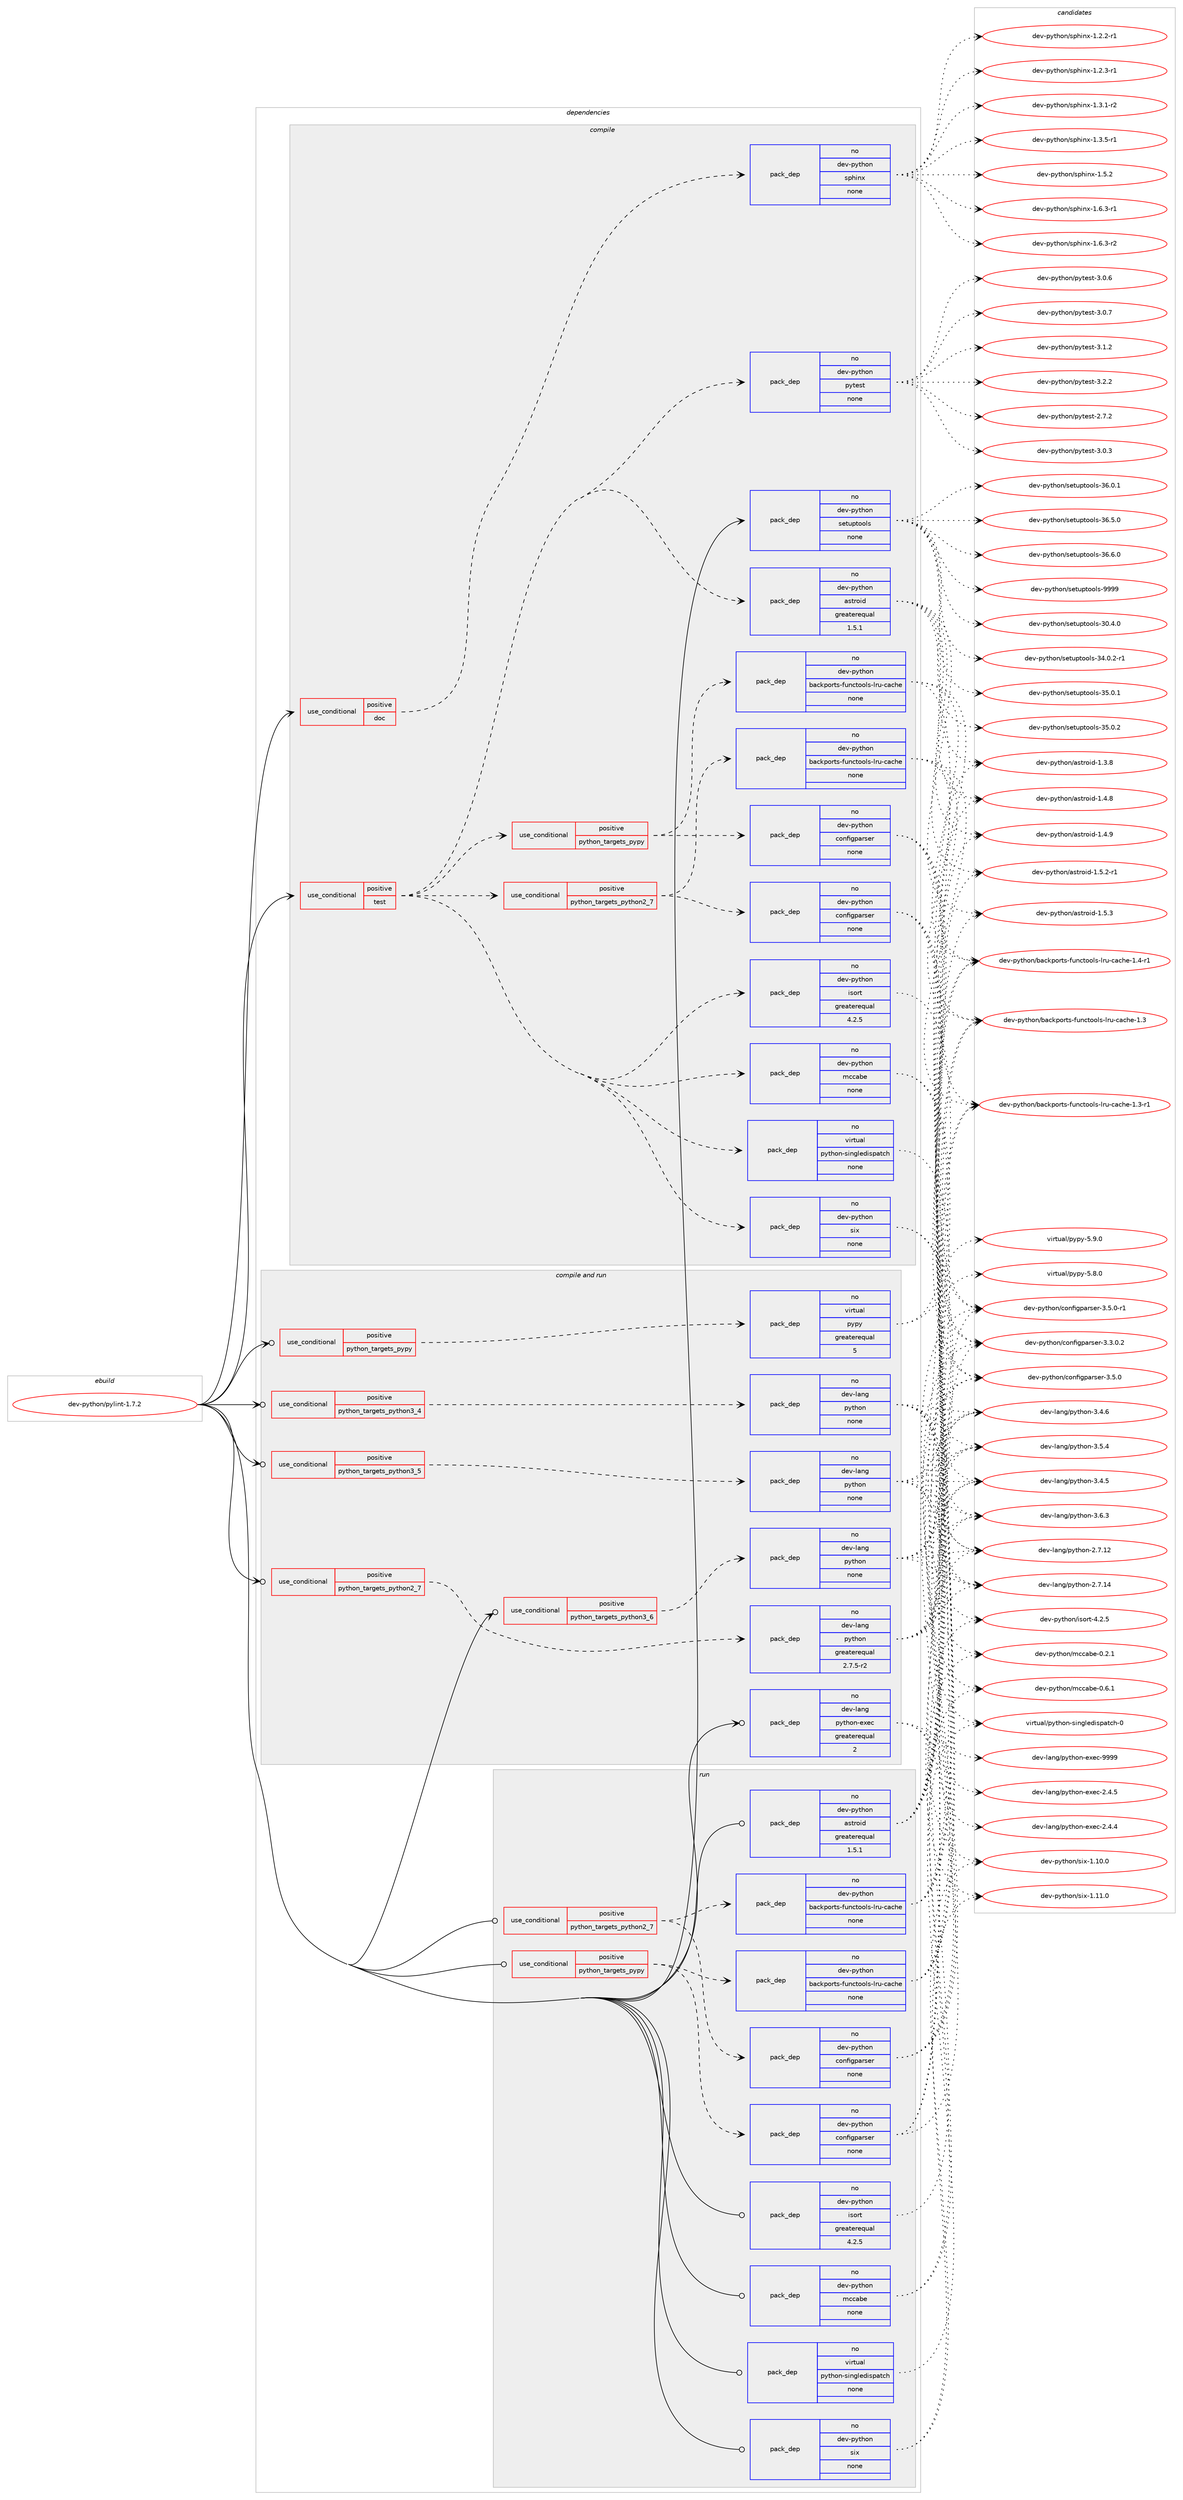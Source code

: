 digraph prolog {

# *************
# Graph options
# *************

newrank=true;
concentrate=true;
compound=true;
graph [rankdir=LR,fontname=Helvetica,fontsize=10,ranksep=1.5];#, ranksep=2.5, nodesep=0.2];
edge  [arrowhead=vee];
node  [fontname=Helvetica,fontsize=10];

# **********
# The ebuild
# **********

subgraph cluster_leftcol {
color=gray;
rank=same;
label=<<i>ebuild</i>>;
id [label="dev-python/pylint-1.7.2", color=red, width=4, href="../dev-python/pylint-1.7.2.svg"];
}

# ****************
# The dependencies
# ****************

subgraph cluster_midcol {
color=gray;
label=<<i>dependencies</i>>;
subgraph cluster_compile {
fillcolor="#eeeeee";
style=filled;
label=<<i>compile</i>>;
subgraph cond38746 {
dependency177378 [label=<<TABLE BORDER="0" CELLBORDER="1" CELLSPACING="0" CELLPADDING="4"><TR><TD ROWSPAN="3" CELLPADDING="10">use_conditional</TD></TR><TR><TD>positive</TD></TR><TR><TD>doc</TD></TR></TABLE>>, shape=none, color=red];
subgraph pack134714 {
dependency177379 [label=<<TABLE BORDER="0" CELLBORDER="1" CELLSPACING="0" CELLPADDING="4" WIDTH="220"><TR><TD ROWSPAN="6" CELLPADDING="30">pack_dep</TD></TR><TR><TD WIDTH="110">no</TD></TR><TR><TD>dev-python</TD></TR><TR><TD>sphinx</TD></TR><TR><TD>none</TD></TR><TR><TD></TD></TR></TABLE>>, shape=none, color=blue];
}
dependency177378:e -> dependency177379:w [weight=20,style="dashed",arrowhead="vee"];
}
id:e -> dependency177378:w [weight=20,style="solid",arrowhead="vee"];
subgraph cond38747 {
dependency177380 [label=<<TABLE BORDER="0" CELLBORDER="1" CELLSPACING="0" CELLPADDING="4"><TR><TD ROWSPAN="3" CELLPADDING="10">use_conditional</TD></TR><TR><TD>positive</TD></TR><TR><TD>test</TD></TR></TABLE>>, shape=none, color=red];
subgraph pack134715 {
dependency177381 [label=<<TABLE BORDER="0" CELLBORDER="1" CELLSPACING="0" CELLPADDING="4" WIDTH="220"><TR><TD ROWSPAN="6" CELLPADDING="30">pack_dep</TD></TR><TR><TD WIDTH="110">no</TD></TR><TR><TD>dev-python</TD></TR><TR><TD>astroid</TD></TR><TR><TD>greaterequal</TD></TR><TR><TD>1.5.1</TD></TR></TABLE>>, shape=none, color=blue];
}
dependency177380:e -> dependency177381:w [weight=20,style="dashed",arrowhead="vee"];
subgraph pack134716 {
dependency177382 [label=<<TABLE BORDER="0" CELLBORDER="1" CELLSPACING="0" CELLPADDING="4" WIDTH="220"><TR><TD ROWSPAN="6" CELLPADDING="30">pack_dep</TD></TR><TR><TD WIDTH="110">no</TD></TR><TR><TD>dev-python</TD></TR><TR><TD>six</TD></TR><TR><TD>none</TD></TR><TR><TD></TD></TR></TABLE>>, shape=none, color=blue];
}
dependency177380:e -> dependency177382:w [weight=20,style="dashed",arrowhead="vee"];
subgraph pack134717 {
dependency177383 [label=<<TABLE BORDER="0" CELLBORDER="1" CELLSPACING="0" CELLPADDING="4" WIDTH="220"><TR><TD ROWSPAN="6" CELLPADDING="30">pack_dep</TD></TR><TR><TD WIDTH="110">no</TD></TR><TR><TD>dev-python</TD></TR><TR><TD>isort</TD></TR><TR><TD>greaterequal</TD></TR><TR><TD>4.2.5</TD></TR></TABLE>>, shape=none, color=blue];
}
dependency177380:e -> dependency177383:w [weight=20,style="dashed",arrowhead="vee"];
subgraph pack134718 {
dependency177384 [label=<<TABLE BORDER="0" CELLBORDER="1" CELLSPACING="0" CELLPADDING="4" WIDTH="220"><TR><TD ROWSPAN="6" CELLPADDING="30">pack_dep</TD></TR><TR><TD WIDTH="110">no</TD></TR><TR><TD>dev-python</TD></TR><TR><TD>mccabe</TD></TR><TR><TD>none</TD></TR><TR><TD></TD></TR></TABLE>>, shape=none, color=blue];
}
dependency177380:e -> dependency177384:w [weight=20,style="dashed",arrowhead="vee"];
subgraph pack134719 {
dependency177385 [label=<<TABLE BORDER="0" CELLBORDER="1" CELLSPACING="0" CELLPADDING="4" WIDTH="220"><TR><TD ROWSPAN="6" CELLPADDING="30">pack_dep</TD></TR><TR><TD WIDTH="110">no</TD></TR><TR><TD>virtual</TD></TR><TR><TD>python-singledispatch</TD></TR><TR><TD>none</TD></TR><TR><TD></TD></TR></TABLE>>, shape=none, color=blue];
}
dependency177380:e -> dependency177385:w [weight=20,style="dashed",arrowhead="vee"];
subgraph cond38748 {
dependency177386 [label=<<TABLE BORDER="0" CELLBORDER="1" CELLSPACING="0" CELLPADDING="4"><TR><TD ROWSPAN="3" CELLPADDING="10">use_conditional</TD></TR><TR><TD>positive</TD></TR><TR><TD>python_targets_pypy</TD></TR></TABLE>>, shape=none, color=red];
subgraph pack134720 {
dependency177387 [label=<<TABLE BORDER="0" CELLBORDER="1" CELLSPACING="0" CELLPADDING="4" WIDTH="220"><TR><TD ROWSPAN="6" CELLPADDING="30">pack_dep</TD></TR><TR><TD WIDTH="110">no</TD></TR><TR><TD>dev-python</TD></TR><TR><TD>backports-functools-lru-cache</TD></TR><TR><TD>none</TD></TR><TR><TD></TD></TR></TABLE>>, shape=none, color=blue];
}
dependency177386:e -> dependency177387:w [weight=20,style="dashed",arrowhead="vee"];
subgraph pack134721 {
dependency177388 [label=<<TABLE BORDER="0" CELLBORDER="1" CELLSPACING="0" CELLPADDING="4" WIDTH="220"><TR><TD ROWSPAN="6" CELLPADDING="30">pack_dep</TD></TR><TR><TD WIDTH="110">no</TD></TR><TR><TD>dev-python</TD></TR><TR><TD>configparser</TD></TR><TR><TD>none</TD></TR><TR><TD></TD></TR></TABLE>>, shape=none, color=blue];
}
dependency177386:e -> dependency177388:w [weight=20,style="dashed",arrowhead="vee"];
}
dependency177380:e -> dependency177386:w [weight=20,style="dashed",arrowhead="vee"];
subgraph cond38749 {
dependency177389 [label=<<TABLE BORDER="0" CELLBORDER="1" CELLSPACING="0" CELLPADDING="4"><TR><TD ROWSPAN="3" CELLPADDING="10">use_conditional</TD></TR><TR><TD>positive</TD></TR><TR><TD>python_targets_python2_7</TD></TR></TABLE>>, shape=none, color=red];
subgraph pack134722 {
dependency177390 [label=<<TABLE BORDER="0" CELLBORDER="1" CELLSPACING="0" CELLPADDING="4" WIDTH="220"><TR><TD ROWSPAN="6" CELLPADDING="30">pack_dep</TD></TR><TR><TD WIDTH="110">no</TD></TR><TR><TD>dev-python</TD></TR><TR><TD>backports-functools-lru-cache</TD></TR><TR><TD>none</TD></TR><TR><TD></TD></TR></TABLE>>, shape=none, color=blue];
}
dependency177389:e -> dependency177390:w [weight=20,style="dashed",arrowhead="vee"];
subgraph pack134723 {
dependency177391 [label=<<TABLE BORDER="0" CELLBORDER="1" CELLSPACING="0" CELLPADDING="4" WIDTH="220"><TR><TD ROWSPAN="6" CELLPADDING="30">pack_dep</TD></TR><TR><TD WIDTH="110">no</TD></TR><TR><TD>dev-python</TD></TR><TR><TD>configparser</TD></TR><TR><TD>none</TD></TR><TR><TD></TD></TR></TABLE>>, shape=none, color=blue];
}
dependency177389:e -> dependency177391:w [weight=20,style="dashed",arrowhead="vee"];
}
dependency177380:e -> dependency177389:w [weight=20,style="dashed",arrowhead="vee"];
subgraph pack134724 {
dependency177392 [label=<<TABLE BORDER="0" CELLBORDER="1" CELLSPACING="0" CELLPADDING="4" WIDTH="220"><TR><TD ROWSPAN="6" CELLPADDING="30">pack_dep</TD></TR><TR><TD WIDTH="110">no</TD></TR><TR><TD>dev-python</TD></TR><TR><TD>pytest</TD></TR><TR><TD>none</TD></TR><TR><TD></TD></TR></TABLE>>, shape=none, color=blue];
}
dependency177380:e -> dependency177392:w [weight=20,style="dashed",arrowhead="vee"];
}
id:e -> dependency177380:w [weight=20,style="solid",arrowhead="vee"];
subgraph pack134725 {
dependency177393 [label=<<TABLE BORDER="0" CELLBORDER="1" CELLSPACING="0" CELLPADDING="4" WIDTH="220"><TR><TD ROWSPAN="6" CELLPADDING="30">pack_dep</TD></TR><TR><TD WIDTH="110">no</TD></TR><TR><TD>dev-python</TD></TR><TR><TD>setuptools</TD></TR><TR><TD>none</TD></TR><TR><TD></TD></TR></TABLE>>, shape=none, color=blue];
}
id:e -> dependency177393:w [weight=20,style="solid",arrowhead="vee"];
}
subgraph cluster_compileandrun {
fillcolor="#eeeeee";
style=filled;
label=<<i>compile and run</i>>;
subgraph cond38750 {
dependency177394 [label=<<TABLE BORDER="0" CELLBORDER="1" CELLSPACING="0" CELLPADDING="4"><TR><TD ROWSPAN="3" CELLPADDING="10">use_conditional</TD></TR><TR><TD>positive</TD></TR><TR><TD>python_targets_pypy</TD></TR></TABLE>>, shape=none, color=red];
subgraph pack134726 {
dependency177395 [label=<<TABLE BORDER="0" CELLBORDER="1" CELLSPACING="0" CELLPADDING="4" WIDTH="220"><TR><TD ROWSPAN="6" CELLPADDING="30">pack_dep</TD></TR><TR><TD WIDTH="110">no</TD></TR><TR><TD>virtual</TD></TR><TR><TD>pypy</TD></TR><TR><TD>greaterequal</TD></TR><TR><TD>5</TD></TR></TABLE>>, shape=none, color=blue];
}
dependency177394:e -> dependency177395:w [weight=20,style="dashed",arrowhead="vee"];
}
id:e -> dependency177394:w [weight=20,style="solid",arrowhead="odotvee"];
subgraph cond38751 {
dependency177396 [label=<<TABLE BORDER="0" CELLBORDER="1" CELLSPACING="0" CELLPADDING="4"><TR><TD ROWSPAN="3" CELLPADDING="10">use_conditional</TD></TR><TR><TD>positive</TD></TR><TR><TD>python_targets_python2_7</TD></TR></TABLE>>, shape=none, color=red];
subgraph pack134727 {
dependency177397 [label=<<TABLE BORDER="0" CELLBORDER="1" CELLSPACING="0" CELLPADDING="4" WIDTH="220"><TR><TD ROWSPAN="6" CELLPADDING="30">pack_dep</TD></TR><TR><TD WIDTH="110">no</TD></TR><TR><TD>dev-lang</TD></TR><TR><TD>python</TD></TR><TR><TD>greaterequal</TD></TR><TR><TD>2.7.5-r2</TD></TR></TABLE>>, shape=none, color=blue];
}
dependency177396:e -> dependency177397:w [weight=20,style="dashed",arrowhead="vee"];
}
id:e -> dependency177396:w [weight=20,style="solid",arrowhead="odotvee"];
subgraph cond38752 {
dependency177398 [label=<<TABLE BORDER="0" CELLBORDER="1" CELLSPACING="0" CELLPADDING="4"><TR><TD ROWSPAN="3" CELLPADDING="10">use_conditional</TD></TR><TR><TD>positive</TD></TR><TR><TD>python_targets_python3_4</TD></TR></TABLE>>, shape=none, color=red];
subgraph pack134728 {
dependency177399 [label=<<TABLE BORDER="0" CELLBORDER="1" CELLSPACING="0" CELLPADDING="4" WIDTH="220"><TR><TD ROWSPAN="6" CELLPADDING="30">pack_dep</TD></TR><TR><TD WIDTH="110">no</TD></TR><TR><TD>dev-lang</TD></TR><TR><TD>python</TD></TR><TR><TD>none</TD></TR><TR><TD></TD></TR></TABLE>>, shape=none, color=blue];
}
dependency177398:e -> dependency177399:w [weight=20,style="dashed",arrowhead="vee"];
}
id:e -> dependency177398:w [weight=20,style="solid",arrowhead="odotvee"];
subgraph cond38753 {
dependency177400 [label=<<TABLE BORDER="0" CELLBORDER="1" CELLSPACING="0" CELLPADDING="4"><TR><TD ROWSPAN="3" CELLPADDING="10">use_conditional</TD></TR><TR><TD>positive</TD></TR><TR><TD>python_targets_python3_5</TD></TR></TABLE>>, shape=none, color=red];
subgraph pack134729 {
dependency177401 [label=<<TABLE BORDER="0" CELLBORDER="1" CELLSPACING="0" CELLPADDING="4" WIDTH="220"><TR><TD ROWSPAN="6" CELLPADDING="30">pack_dep</TD></TR><TR><TD WIDTH="110">no</TD></TR><TR><TD>dev-lang</TD></TR><TR><TD>python</TD></TR><TR><TD>none</TD></TR><TR><TD></TD></TR></TABLE>>, shape=none, color=blue];
}
dependency177400:e -> dependency177401:w [weight=20,style="dashed",arrowhead="vee"];
}
id:e -> dependency177400:w [weight=20,style="solid",arrowhead="odotvee"];
subgraph cond38754 {
dependency177402 [label=<<TABLE BORDER="0" CELLBORDER="1" CELLSPACING="0" CELLPADDING="4"><TR><TD ROWSPAN="3" CELLPADDING="10">use_conditional</TD></TR><TR><TD>positive</TD></TR><TR><TD>python_targets_python3_6</TD></TR></TABLE>>, shape=none, color=red];
subgraph pack134730 {
dependency177403 [label=<<TABLE BORDER="0" CELLBORDER="1" CELLSPACING="0" CELLPADDING="4" WIDTH="220"><TR><TD ROWSPAN="6" CELLPADDING="30">pack_dep</TD></TR><TR><TD WIDTH="110">no</TD></TR><TR><TD>dev-lang</TD></TR><TR><TD>python</TD></TR><TR><TD>none</TD></TR><TR><TD></TD></TR></TABLE>>, shape=none, color=blue];
}
dependency177402:e -> dependency177403:w [weight=20,style="dashed",arrowhead="vee"];
}
id:e -> dependency177402:w [weight=20,style="solid",arrowhead="odotvee"];
subgraph pack134731 {
dependency177404 [label=<<TABLE BORDER="0" CELLBORDER="1" CELLSPACING="0" CELLPADDING="4" WIDTH="220"><TR><TD ROWSPAN="6" CELLPADDING="30">pack_dep</TD></TR><TR><TD WIDTH="110">no</TD></TR><TR><TD>dev-lang</TD></TR><TR><TD>python-exec</TD></TR><TR><TD>greaterequal</TD></TR><TR><TD>2</TD></TR></TABLE>>, shape=none, color=blue];
}
id:e -> dependency177404:w [weight=20,style="solid",arrowhead="odotvee"];
}
subgraph cluster_run {
fillcolor="#eeeeee";
style=filled;
label=<<i>run</i>>;
subgraph cond38755 {
dependency177405 [label=<<TABLE BORDER="0" CELLBORDER="1" CELLSPACING="0" CELLPADDING="4"><TR><TD ROWSPAN="3" CELLPADDING="10">use_conditional</TD></TR><TR><TD>positive</TD></TR><TR><TD>python_targets_pypy</TD></TR></TABLE>>, shape=none, color=red];
subgraph pack134732 {
dependency177406 [label=<<TABLE BORDER="0" CELLBORDER="1" CELLSPACING="0" CELLPADDING="4" WIDTH="220"><TR><TD ROWSPAN="6" CELLPADDING="30">pack_dep</TD></TR><TR><TD WIDTH="110">no</TD></TR><TR><TD>dev-python</TD></TR><TR><TD>backports-functools-lru-cache</TD></TR><TR><TD>none</TD></TR><TR><TD></TD></TR></TABLE>>, shape=none, color=blue];
}
dependency177405:e -> dependency177406:w [weight=20,style="dashed",arrowhead="vee"];
subgraph pack134733 {
dependency177407 [label=<<TABLE BORDER="0" CELLBORDER="1" CELLSPACING="0" CELLPADDING="4" WIDTH="220"><TR><TD ROWSPAN="6" CELLPADDING="30">pack_dep</TD></TR><TR><TD WIDTH="110">no</TD></TR><TR><TD>dev-python</TD></TR><TR><TD>configparser</TD></TR><TR><TD>none</TD></TR><TR><TD></TD></TR></TABLE>>, shape=none, color=blue];
}
dependency177405:e -> dependency177407:w [weight=20,style="dashed",arrowhead="vee"];
}
id:e -> dependency177405:w [weight=20,style="solid",arrowhead="odot"];
subgraph cond38756 {
dependency177408 [label=<<TABLE BORDER="0" CELLBORDER="1" CELLSPACING="0" CELLPADDING="4"><TR><TD ROWSPAN="3" CELLPADDING="10">use_conditional</TD></TR><TR><TD>positive</TD></TR><TR><TD>python_targets_python2_7</TD></TR></TABLE>>, shape=none, color=red];
subgraph pack134734 {
dependency177409 [label=<<TABLE BORDER="0" CELLBORDER="1" CELLSPACING="0" CELLPADDING="4" WIDTH="220"><TR><TD ROWSPAN="6" CELLPADDING="30">pack_dep</TD></TR><TR><TD WIDTH="110">no</TD></TR><TR><TD>dev-python</TD></TR><TR><TD>backports-functools-lru-cache</TD></TR><TR><TD>none</TD></TR><TR><TD></TD></TR></TABLE>>, shape=none, color=blue];
}
dependency177408:e -> dependency177409:w [weight=20,style="dashed",arrowhead="vee"];
subgraph pack134735 {
dependency177410 [label=<<TABLE BORDER="0" CELLBORDER="1" CELLSPACING="0" CELLPADDING="4" WIDTH="220"><TR><TD ROWSPAN="6" CELLPADDING="30">pack_dep</TD></TR><TR><TD WIDTH="110">no</TD></TR><TR><TD>dev-python</TD></TR><TR><TD>configparser</TD></TR><TR><TD>none</TD></TR><TR><TD></TD></TR></TABLE>>, shape=none, color=blue];
}
dependency177408:e -> dependency177410:w [weight=20,style="dashed",arrowhead="vee"];
}
id:e -> dependency177408:w [weight=20,style="solid",arrowhead="odot"];
subgraph pack134736 {
dependency177411 [label=<<TABLE BORDER="0" CELLBORDER="1" CELLSPACING="0" CELLPADDING="4" WIDTH="220"><TR><TD ROWSPAN="6" CELLPADDING="30">pack_dep</TD></TR><TR><TD WIDTH="110">no</TD></TR><TR><TD>dev-python</TD></TR><TR><TD>astroid</TD></TR><TR><TD>greaterequal</TD></TR><TR><TD>1.5.1</TD></TR></TABLE>>, shape=none, color=blue];
}
id:e -> dependency177411:w [weight=20,style="solid",arrowhead="odot"];
subgraph pack134737 {
dependency177412 [label=<<TABLE BORDER="0" CELLBORDER="1" CELLSPACING="0" CELLPADDING="4" WIDTH="220"><TR><TD ROWSPAN="6" CELLPADDING="30">pack_dep</TD></TR><TR><TD WIDTH="110">no</TD></TR><TR><TD>dev-python</TD></TR><TR><TD>isort</TD></TR><TR><TD>greaterequal</TD></TR><TR><TD>4.2.5</TD></TR></TABLE>>, shape=none, color=blue];
}
id:e -> dependency177412:w [weight=20,style="solid",arrowhead="odot"];
subgraph pack134738 {
dependency177413 [label=<<TABLE BORDER="0" CELLBORDER="1" CELLSPACING="0" CELLPADDING="4" WIDTH="220"><TR><TD ROWSPAN="6" CELLPADDING="30">pack_dep</TD></TR><TR><TD WIDTH="110">no</TD></TR><TR><TD>dev-python</TD></TR><TR><TD>mccabe</TD></TR><TR><TD>none</TD></TR><TR><TD></TD></TR></TABLE>>, shape=none, color=blue];
}
id:e -> dependency177413:w [weight=20,style="solid",arrowhead="odot"];
subgraph pack134739 {
dependency177414 [label=<<TABLE BORDER="0" CELLBORDER="1" CELLSPACING="0" CELLPADDING="4" WIDTH="220"><TR><TD ROWSPAN="6" CELLPADDING="30">pack_dep</TD></TR><TR><TD WIDTH="110">no</TD></TR><TR><TD>dev-python</TD></TR><TR><TD>six</TD></TR><TR><TD>none</TD></TR><TR><TD></TD></TR></TABLE>>, shape=none, color=blue];
}
id:e -> dependency177414:w [weight=20,style="solid",arrowhead="odot"];
subgraph pack134740 {
dependency177415 [label=<<TABLE BORDER="0" CELLBORDER="1" CELLSPACING="0" CELLPADDING="4" WIDTH="220"><TR><TD ROWSPAN="6" CELLPADDING="30">pack_dep</TD></TR><TR><TD WIDTH="110">no</TD></TR><TR><TD>virtual</TD></TR><TR><TD>python-singledispatch</TD></TR><TR><TD>none</TD></TR><TR><TD></TD></TR></TABLE>>, shape=none, color=blue];
}
id:e -> dependency177415:w [weight=20,style="solid",arrowhead="odot"];
}
}

# **************
# The candidates
# **************

subgraph cluster_choices {
rank=same;
color=gray;
label=<<i>candidates</i>>;

subgraph choice134714 {
color=black;
nodesep=1;
choice10010111845112121116104111110471151121041051101204549465046504511449 [label="dev-python/sphinx-1.2.2-r1", color=red, width=4,href="../dev-python/sphinx-1.2.2-r1.svg"];
choice10010111845112121116104111110471151121041051101204549465046514511449 [label="dev-python/sphinx-1.2.3-r1", color=red, width=4,href="../dev-python/sphinx-1.2.3-r1.svg"];
choice10010111845112121116104111110471151121041051101204549465146494511450 [label="dev-python/sphinx-1.3.1-r2", color=red, width=4,href="../dev-python/sphinx-1.3.1-r2.svg"];
choice10010111845112121116104111110471151121041051101204549465146534511449 [label="dev-python/sphinx-1.3.5-r1", color=red, width=4,href="../dev-python/sphinx-1.3.5-r1.svg"];
choice1001011184511212111610411111047115112104105110120454946534650 [label="dev-python/sphinx-1.5.2", color=red, width=4,href="../dev-python/sphinx-1.5.2.svg"];
choice10010111845112121116104111110471151121041051101204549465446514511449 [label="dev-python/sphinx-1.6.3-r1", color=red, width=4,href="../dev-python/sphinx-1.6.3-r1.svg"];
choice10010111845112121116104111110471151121041051101204549465446514511450 [label="dev-python/sphinx-1.6.3-r2", color=red, width=4,href="../dev-python/sphinx-1.6.3-r2.svg"];
dependency177379:e -> choice10010111845112121116104111110471151121041051101204549465046504511449:w [style=dotted,weight="100"];
dependency177379:e -> choice10010111845112121116104111110471151121041051101204549465046514511449:w [style=dotted,weight="100"];
dependency177379:e -> choice10010111845112121116104111110471151121041051101204549465146494511450:w [style=dotted,weight="100"];
dependency177379:e -> choice10010111845112121116104111110471151121041051101204549465146534511449:w [style=dotted,weight="100"];
dependency177379:e -> choice1001011184511212111610411111047115112104105110120454946534650:w [style=dotted,weight="100"];
dependency177379:e -> choice10010111845112121116104111110471151121041051101204549465446514511449:w [style=dotted,weight="100"];
dependency177379:e -> choice10010111845112121116104111110471151121041051101204549465446514511450:w [style=dotted,weight="100"];
}
subgraph choice134715 {
color=black;
nodesep=1;
choice100101118451121211161041111104797115116114111105100454946514656 [label="dev-python/astroid-1.3.8", color=red, width=4,href="../dev-python/astroid-1.3.8.svg"];
choice100101118451121211161041111104797115116114111105100454946524656 [label="dev-python/astroid-1.4.8", color=red, width=4,href="../dev-python/astroid-1.4.8.svg"];
choice100101118451121211161041111104797115116114111105100454946524657 [label="dev-python/astroid-1.4.9", color=red, width=4,href="../dev-python/astroid-1.4.9.svg"];
choice1001011184511212111610411111047971151161141111051004549465346504511449 [label="dev-python/astroid-1.5.2-r1", color=red, width=4,href="../dev-python/astroid-1.5.2-r1.svg"];
choice100101118451121211161041111104797115116114111105100454946534651 [label="dev-python/astroid-1.5.3", color=red, width=4,href="../dev-python/astroid-1.5.3.svg"];
dependency177381:e -> choice100101118451121211161041111104797115116114111105100454946514656:w [style=dotted,weight="100"];
dependency177381:e -> choice100101118451121211161041111104797115116114111105100454946524656:w [style=dotted,weight="100"];
dependency177381:e -> choice100101118451121211161041111104797115116114111105100454946524657:w [style=dotted,weight="100"];
dependency177381:e -> choice1001011184511212111610411111047971151161141111051004549465346504511449:w [style=dotted,weight="100"];
dependency177381:e -> choice100101118451121211161041111104797115116114111105100454946534651:w [style=dotted,weight="100"];
}
subgraph choice134716 {
color=black;
nodesep=1;
choice100101118451121211161041111104711510512045494649484648 [label="dev-python/six-1.10.0", color=red, width=4,href="../dev-python/six-1.10.0.svg"];
choice100101118451121211161041111104711510512045494649494648 [label="dev-python/six-1.11.0", color=red, width=4,href="../dev-python/six-1.11.0.svg"];
dependency177382:e -> choice100101118451121211161041111104711510512045494649484648:w [style=dotted,weight="100"];
dependency177382:e -> choice100101118451121211161041111104711510512045494649494648:w [style=dotted,weight="100"];
}
subgraph choice134717 {
color=black;
nodesep=1;
choice1001011184511212111610411111047105115111114116455246504653 [label="dev-python/isort-4.2.5", color=red, width=4,href="../dev-python/isort-4.2.5.svg"];
dependency177383:e -> choice1001011184511212111610411111047105115111114116455246504653:w [style=dotted,weight="100"];
}
subgraph choice134718 {
color=black;
nodesep=1;
choice100101118451121211161041111104710999999798101454846504649 [label="dev-python/mccabe-0.2.1", color=red, width=4,href="../dev-python/mccabe-0.2.1.svg"];
choice100101118451121211161041111104710999999798101454846544649 [label="dev-python/mccabe-0.6.1", color=red, width=4,href="../dev-python/mccabe-0.6.1.svg"];
dependency177384:e -> choice100101118451121211161041111104710999999798101454846504649:w [style=dotted,weight="100"];
dependency177384:e -> choice100101118451121211161041111104710999999798101454846544649:w [style=dotted,weight="100"];
}
subgraph choice134719 {
color=black;
nodesep=1;
choice11810511411611797108471121211161041111104511510511010310810110010511511297116991044548 [label="virtual/python-singledispatch-0", color=red, width=4,href="../virtual/python-singledispatch-0.svg"];
dependency177385:e -> choice11810511411611797108471121211161041111104511510511010310810110010511511297116991044548:w [style=dotted,weight="100"];
}
subgraph choice134720 {
color=black;
nodesep=1;
choice10010111845112121116104111110479897991071121111141161154510211711099116111111108115451081141174599979910410145494651 [label="dev-python/backports-functools-lru-cache-1.3", color=red, width=4,href="../dev-python/backports-functools-lru-cache-1.3.svg"];
choice100101118451121211161041111104798979910711211111411611545102117110991161111111081154510811411745999799104101454946514511449 [label="dev-python/backports-functools-lru-cache-1.3-r1", color=red, width=4,href="../dev-python/backports-functools-lru-cache-1.3-r1.svg"];
choice100101118451121211161041111104798979910711211111411611545102117110991161111111081154510811411745999799104101454946524511449 [label="dev-python/backports-functools-lru-cache-1.4-r1", color=red, width=4,href="../dev-python/backports-functools-lru-cache-1.4-r1.svg"];
dependency177387:e -> choice10010111845112121116104111110479897991071121111141161154510211711099116111111108115451081141174599979910410145494651:w [style=dotted,weight="100"];
dependency177387:e -> choice100101118451121211161041111104798979910711211111411611545102117110991161111111081154510811411745999799104101454946514511449:w [style=dotted,weight="100"];
dependency177387:e -> choice100101118451121211161041111104798979910711211111411611545102117110991161111111081154510811411745999799104101454946524511449:w [style=dotted,weight="100"];
}
subgraph choice134721 {
color=black;
nodesep=1;
choice100101118451121211161041111104799111110102105103112971141151011144551465146484650 [label="dev-python/configparser-3.3.0.2", color=red, width=4,href="../dev-python/configparser-3.3.0.2.svg"];
choice10010111845112121116104111110479911111010210510311297114115101114455146534648 [label="dev-python/configparser-3.5.0", color=red, width=4,href="../dev-python/configparser-3.5.0.svg"];
choice100101118451121211161041111104799111110102105103112971141151011144551465346484511449 [label="dev-python/configparser-3.5.0-r1", color=red, width=4,href="../dev-python/configparser-3.5.0-r1.svg"];
dependency177388:e -> choice100101118451121211161041111104799111110102105103112971141151011144551465146484650:w [style=dotted,weight="100"];
dependency177388:e -> choice10010111845112121116104111110479911111010210510311297114115101114455146534648:w [style=dotted,weight="100"];
dependency177388:e -> choice100101118451121211161041111104799111110102105103112971141151011144551465346484511449:w [style=dotted,weight="100"];
}
subgraph choice134722 {
color=black;
nodesep=1;
choice10010111845112121116104111110479897991071121111141161154510211711099116111111108115451081141174599979910410145494651 [label="dev-python/backports-functools-lru-cache-1.3", color=red, width=4,href="../dev-python/backports-functools-lru-cache-1.3.svg"];
choice100101118451121211161041111104798979910711211111411611545102117110991161111111081154510811411745999799104101454946514511449 [label="dev-python/backports-functools-lru-cache-1.3-r1", color=red, width=4,href="../dev-python/backports-functools-lru-cache-1.3-r1.svg"];
choice100101118451121211161041111104798979910711211111411611545102117110991161111111081154510811411745999799104101454946524511449 [label="dev-python/backports-functools-lru-cache-1.4-r1", color=red, width=4,href="../dev-python/backports-functools-lru-cache-1.4-r1.svg"];
dependency177390:e -> choice10010111845112121116104111110479897991071121111141161154510211711099116111111108115451081141174599979910410145494651:w [style=dotted,weight="100"];
dependency177390:e -> choice100101118451121211161041111104798979910711211111411611545102117110991161111111081154510811411745999799104101454946514511449:w [style=dotted,weight="100"];
dependency177390:e -> choice100101118451121211161041111104798979910711211111411611545102117110991161111111081154510811411745999799104101454946524511449:w [style=dotted,weight="100"];
}
subgraph choice134723 {
color=black;
nodesep=1;
choice100101118451121211161041111104799111110102105103112971141151011144551465146484650 [label="dev-python/configparser-3.3.0.2", color=red, width=4,href="../dev-python/configparser-3.3.0.2.svg"];
choice10010111845112121116104111110479911111010210510311297114115101114455146534648 [label="dev-python/configparser-3.5.0", color=red, width=4,href="../dev-python/configparser-3.5.0.svg"];
choice100101118451121211161041111104799111110102105103112971141151011144551465346484511449 [label="dev-python/configparser-3.5.0-r1", color=red, width=4,href="../dev-python/configparser-3.5.0-r1.svg"];
dependency177391:e -> choice100101118451121211161041111104799111110102105103112971141151011144551465146484650:w [style=dotted,weight="100"];
dependency177391:e -> choice10010111845112121116104111110479911111010210510311297114115101114455146534648:w [style=dotted,weight="100"];
dependency177391:e -> choice100101118451121211161041111104799111110102105103112971141151011144551465346484511449:w [style=dotted,weight="100"];
}
subgraph choice134724 {
color=black;
nodesep=1;
choice1001011184511212111610411111047112121116101115116455046554650 [label="dev-python/pytest-2.7.2", color=red, width=4,href="../dev-python/pytest-2.7.2.svg"];
choice1001011184511212111610411111047112121116101115116455146484651 [label="dev-python/pytest-3.0.3", color=red, width=4,href="../dev-python/pytest-3.0.3.svg"];
choice1001011184511212111610411111047112121116101115116455146484654 [label="dev-python/pytest-3.0.6", color=red, width=4,href="../dev-python/pytest-3.0.6.svg"];
choice1001011184511212111610411111047112121116101115116455146484655 [label="dev-python/pytest-3.0.7", color=red, width=4,href="../dev-python/pytest-3.0.7.svg"];
choice1001011184511212111610411111047112121116101115116455146494650 [label="dev-python/pytest-3.1.2", color=red, width=4,href="../dev-python/pytest-3.1.2.svg"];
choice1001011184511212111610411111047112121116101115116455146504650 [label="dev-python/pytest-3.2.2", color=red, width=4,href="../dev-python/pytest-3.2.2.svg"];
dependency177392:e -> choice1001011184511212111610411111047112121116101115116455046554650:w [style=dotted,weight="100"];
dependency177392:e -> choice1001011184511212111610411111047112121116101115116455146484651:w [style=dotted,weight="100"];
dependency177392:e -> choice1001011184511212111610411111047112121116101115116455146484654:w [style=dotted,weight="100"];
dependency177392:e -> choice1001011184511212111610411111047112121116101115116455146484655:w [style=dotted,weight="100"];
dependency177392:e -> choice1001011184511212111610411111047112121116101115116455146494650:w [style=dotted,weight="100"];
dependency177392:e -> choice1001011184511212111610411111047112121116101115116455146504650:w [style=dotted,weight="100"];
}
subgraph choice134725 {
color=black;
nodesep=1;
choice100101118451121211161041111104711510111611711211611111110811545514846524648 [label="dev-python/setuptools-30.4.0", color=red, width=4,href="../dev-python/setuptools-30.4.0.svg"];
choice1001011184511212111610411111047115101116117112116111111108115455152464846504511449 [label="dev-python/setuptools-34.0.2-r1", color=red, width=4,href="../dev-python/setuptools-34.0.2-r1.svg"];
choice100101118451121211161041111104711510111611711211611111110811545515346484649 [label="dev-python/setuptools-35.0.1", color=red, width=4,href="../dev-python/setuptools-35.0.1.svg"];
choice100101118451121211161041111104711510111611711211611111110811545515346484650 [label="dev-python/setuptools-35.0.2", color=red, width=4,href="../dev-python/setuptools-35.0.2.svg"];
choice100101118451121211161041111104711510111611711211611111110811545515446484649 [label="dev-python/setuptools-36.0.1", color=red, width=4,href="../dev-python/setuptools-36.0.1.svg"];
choice100101118451121211161041111104711510111611711211611111110811545515446534648 [label="dev-python/setuptools-36.5.0", color=red, width=4,href="../dev-python/setuptools-36.5.0.svg"];
choice100101118451121211161041111104711510111611711211611111110811545515446544648 [label="dev-python/setuptools-36.6.0", color=red, width=4,href="../dev-python/setuptools-36.6.0.svg"];
choice10010111845112121116104111110471151011161171121161111111081154557575757 [label="dev-python/setuptools-9999", color=red, width=4,href="../dev-python/setuptools-9999.svg"];
dependency177393:e -> choice100101118451121211161041111104711510111611711211611111110811545514846524648:w [style=dotted,weight="100"];
dependency177393:e -> choice1001011184511212111610411111047115101116117112116111111108115455152464846504511449:w [style=dotted,weight="100"];
dependency177393:e -> choice100101118451121211161041111104711510111611711211611111110811545515346484649:w [style=dotted,weight="100"];
dependency177393:e -> choice100101118451121211161041111104711510111611711211611111110811545515346484650:w [style=dotted,weight="100"];
dependency177393:e -> choice100101118451121211161041111104711510111611711211611111110811545515446484649:w [style=dotted,weight="100"];
dependency177393:e -> choice100101118451121211161041111104711510111611711211611111110811545515446534648:w [style=dotted,weight="100"];
dependency177393:e -> choice100101118451121211161041111104711510111611711211611111110811545515446544648:w [style=dotted,weight="100"];
dependency177393:e -> choice10010111845112121116104111110471151011161171121161111111081154557575757:w [style=dotted,weight="100"];
}
subgraph choice134726 {
color=black;
nodesep=1;
choice1181051141161179710847112121112121455346564648 [label="virtual/pypy-5.8.0", color=red, width=4,href="../virtual/pypy-5.8.0.svg"];
choice1181051141161179710847112121112121455346574648 [label="virtual/pypy-5.9.0", color=red, width=4,href="../virtual/pypy-5.9.0.svg"];
dependency177395:e -> choice1181051141161179710847112121112121455346564648:w [style=dotted,weight="100"];
dependency177395:e -> choice1181051141161179710847112121112121455346574648:w [style=dotted,weight="100"];
}
subgraph choice134727 {
color=black;
nodesep=1;
choice10010111845108971101034711212111610411111045504655464950 [label="dev-lang/python-2.7.12", color=red, width=4,href="../dev-lang/python-2.7.12.svg"];
choice10010111845108971101034711212111610411111045504655464952 [label="dev-lang/python-2.7.14", color=red, width=4,href="../dev-lang/python-2.7.14.svg"];
choice100101118451089711010347112121116104111110455146524653 [label="dev-lang/python-3.4.5", color=red, width=4,href="../dev-lang/python-3.4.5.svg"];
choice100101118451089711010347112121116104111110455146524654 [label="dev-lang/python-3.4.6", color=red, width=4,href="../dev-lang/python-3.4.6.svg"];
choice100101118451089711010347112121116104111110455146534652 [label="dev-lang/python-3.5.4", color=red, width=4,href="../dev-lang/python-3.5.4.svg"];
choice100101118451089711010347112121116104111110455146544651 [label="dev-lang/python-3.6.3", color=red, width=4,href="../dev-lang/python-3.6.3.svg"];
dependency177397:e -> choice10010111845108971101034711212111610411111045504655464950:w [style=dotted,weight="100"];
dependency177397:e -> choice10010111845108971101034711212111610411111045504655464952:w [style=dotted,weight="100"];
dependency177397:e -> choice100101118451089711010347112121116104111110455146524653:w [style=dotted,weight="100"];
dependency177397:e -> choice100101118451089711010347112121116104111110455146524654:w [style=dotted,weight="100"];
dependency177397:e -> choice100101118451089711010347112121116104111110455146534652:w [style=dotted,weight="100"];
dependency177397:e -> choice100101118451089711010347112121116104111110455146544651:w [style=dotted,weight="100"];
}
subgraph choice134728 {
color=black;
nodesep=1;
choice10010111845108971101034711212111610411111045504655464950 [label="dev-lang/python-2.7.12", color=red, width=4,href="../dev-lang/python-2.7.12.svg"];
choice10010111845108971101034711212111610411111045504655464952 [label="dev-lang/python-2.7.14", color=red, width=4,href="../dev-lang/python-2.7.14.svg"];
choice100101118451089711010347112121116104111110455146524653 [label="dev-lang/python-3.4.5", color=red, width=4,href="../dev-lang/python-3.4.5.svg"];
choice100101118451089711010347112121116104111110455146524654 [label="dev-lang/python-3.4.6", color=red, width=4,href="../dev-lang/python-3.4.6.svg"];
choice100101118451089711010347112121116104111110455146534652 [label="dev-lang/python-3.5.4", color=red, width=4,href="../dev-lang/python-3.5.4.svg"];
choice100101118451089711010347112121116104111110455146544651 [label="dev-lang/python-3.6.3", color=red, width=4,href="../dev-lang/python-3.6.3.svg"];
dependency177399:e -> choice10010111845108971101034711212111610411111045504655464950:w [style=dotted,weight="100"];
dependency177399:e -> choice10010111845108971101034711212111610411111045504655464952:w [style=dotted,weight="100"];
dependency177399:e -> choice100101118451089711010347112121116104111110455146524653:w [style=dotted,weight="100"];
dependency177399:e -> choice100101118451089711010347112121116104111110455146524654:w [style=dotted,weight="100"];
dependency177399:e -> choice100101118451089711010347112121116104111110455146534652:w [style=dotted,weight="100"];
dependency177399:e -> choice100101118451089711010347112121116104111110455146544651:w [style=dotted,weight="100"];
}
subgraph choice134729 {
color=black;
nodesep=1;
choice10010111845108971101034711212111610411111045504655464950 [label="dev-lang/python-2.7.12", color=red, width=4,href="../dev-lang/python-2.7.12.svg"];
choice10010111845108971101034711212111610411111045504655464952 [label="dev-lang/python-2.7.14", color=red, width=4,href="../dev-lang/python-2.7.14.svg"];
choice100101118451089711010347112121116104111110455146524653 [label="dev-lang/python-3.4.5", color=red, width=4,href="../dev-lang/python-3.4.5.svg"];
choice100101118451089711010347112121116104111110455146524654 [label="dev-lang/python-3.4.6", color=red, width=4,href="../dev-lang/python-3.4.6.svg"];
choice100101118451089711010347112121116104111110455146534652 [label="dev-lang/python-3.5.4", color=red, width=4,href="../dev-lang/python-3.5.4.svg"];
choice100101118451089711010347112121116104111110455146544651 [label="dev-lang/python-3.6.3", color=red, width=4,href="../dev-lang/python-3.6.3.svg"];
dependency177401:e -> choice10010111845108971101034711212111610411111045504655464950:w [style=dotted,weight="100"];
dependency177401:e -> choice10010111845108971101034711212111610411111045504655464952:w [style=dotted,weight="100"];
dependency177401:e -> choice100101118451089711010347112121116104111110455146524653:w [style=dotted,weight="100"];
dependency177401:e -> choice100101118451089711010347112121116104111110455146524654:w [style=dotted,weight="100"];
dependency177401:e -> choice100101118451089711010347112121116104111110455146534652:w [style=dotted,weight="100"];
dependency177401:e -> choice100101118451089711010347112121116104111110455146544651:w [style=dotted,weight="100"];
}
subgraph choice134730 {
color=black;
nodesep=1;
choice10010111845108971101034711212111610411111045504655464950 [label="dev-lang/python-2.7.12", color=red, width=4,href="../dev-lang/python-2.7.12.svg"];
choice10010111845108971101034711212111610411111045504655464952 [label="dev-lang/python-2.7.14", color=red, width=4,href="../dev-lang/python-2.7.14.svg"];
choice100101118451089711010347112121116104111110455146524653 [label="dev-lang/python-3.4.5", color=red, width=4,href="../dev-lang/python-3.4.5.svg"];
choice100101118451089711010347112121116104111110455146524654 [label="dev-lang/python-3.4.6", color=red, width=4,href="../dev-lang/python-3.4.6.svg"];
choice100101118451089711010347112121116104111110455146534652 [label="dev-lang/python-3.5.4", color=red, width=4,href="../dev-lang/python-3.5.4.svg"];
choice100101118451089711010347112121116104111110455146544651 [label="dev-lang/python-3.6.3", color=red, width=4,href="../dev-lang/python-3.6.3.svg"];
dependency177403:e -> choice10010111845108971101034711212111610411111045504655464950:w [style=dotted,weight="100"];
dependency177403:e -> choice10010111845108971101034711212111610411111045504655464952:w [style=dotted,weight="100"];
dependency177403:e -> choice100101118451089711010347112121116104111110455146524653:w [style=dotted,weight="100"];
dependency177403:e -> choice100101118451089711010347112121116104111110455146524654:w [style=dotted,weight="100"];
dependency177403:e -> choice100101118451089711010347112121116104111110455146534652:w [style=dotted,weight="100"];
dependency177403:e -> choice100101118451089711010347112121116104111110455146544651:w [style=dotted,weight="100"];
}
subgraph choice134731 {
color=black;
nodesep=1;
choice1001011184510897110103471121211161041111104510112010199455046524652 [label="dev-lang/python-exec-2.4.4", color=red, width=4,href="../dev-lang/python-exec-2.4.4.svg"];
choice1001011184510897110103471121211161041111104510112010199455046524653 [label="dev-lang/python-exec-2.4.5", color=red, width=4,href="../dev-lang/python-exec-2.4.5.svg"];
choice10010111845108971101034711212111610411111045101120101994557575757 [label="dev-lang/python-exec-9999", color=red, width=4,href="../dev-lang/python-exec-9999.svg"];
dependency177404:e -> choice1001011184510897110103471121211161041111104510112010199455046524652:w [style=dotted,weight="100"];
dependency177404:e -> choice1001011184510897110103471121211161041111104510112010199455046524653:w [style=dotted,weight="100"];
dependency177404:e -> choice10010111845108971101034711212111610411111045101120101994557575757:w [style=dotted,weight="100"];
}
subgraph choice134732 {
color=black;
nodesep=1;
choice10010111845112121116104111110479897991071121111141161154510211711099116111111108115451081141174599979910410145494651 [label="dev-python/backports-functools-lru-cache-1.3", color=red, width=4,href="../dev-python/backports-functools-lru-cache-1.3.svg"];
choice100101118451121211161041111104798979910711211111411611545102117110991161111111081154510811411745999799104101454946514511449 [label="dev-python/backports-functools-lru-cache-1.3-r1", color=red, width=4,href="../dev-python/backports-functools-lru-cache-1.3-r1.svg"];
choice100101118451121211161041111104798979910711211111411611545102117110991161111111081154510811411745999799104101454946524511449 [label="dev-python/backports-functools-lru-cache-1.4-r1", color=red, width=4,href="../dev-python/backports-functools-lru-cache-1.4-r1.svg"];
dependency177406:e -> choice10010111845112121116104111110479897991071121111141161154510211711099116111111108115451081141174599979910410145494651:w [style=dotted,weight="100"];
dependency177406:e -> choice100101118451121211161041111104798979910711211111411611545102117110991161111111081154510811411745999799104101454946514511449:w [style=dotted,weight="100"];
dependency177406:e -> choice100101118451121211161041111104798979910711211111411611545102117110991161111111081154510811411745999799104101454946524511449:w [style=dotted,weight="100"];
}
subgraph choice134733 {
color=black;
nodesep=1;
choice100101118451121211161041111104799111110102105103112971141151011144551465146484650 [label="dev-python/configparser-3.3.0.2", color=red, width=4,href="../dev-python/configparser-3.3.0.2.svg"];
choice10010111845112121116104111110479911111010210510311297114115101114455146534648 [label="dev-python/configparser-3.5.0", color=red, width=4,href="../dev-python/configparser-3.5.0.svg"];
choice100101118451121211161041111104799111110102105103112971141151011144551465346484511449 [label="dev-python/configparser-3.5.0-r1", color=red, width=4,href="../dev-python/configparser-3.5.0-r1.svg"];
dependency177407:e -> choice100101118451121211161041111104799111110102105103112971141151011144551465146484650:w [style=dotted,weight="100"];
dependency177407:e -> choice10010111845112121116104111110479911111010210510311297114115101114455146534648:w [style=dotted,weight="100"];
dependency177407:e -> choice100101118451121211161041111104799111110102105103112971141151011144551465346484511449:w [style=dotted,weight="100"];
}
subgraph choice134734 {
color=black;
nodesep=1;
choice10010111845112121116104111110479897991071121111141161154510211711099116111111108115451081141174599979910410145494651 [label="dev-python/backports-functools-lru-cache-1.3", color=red, width=4,href="../dev-python/backports-functools-lru-cache-1.3.svg"];
choice100101118451121211161041111104798979910711211111411611545102117110991161111111081154510811411745999799104101454946514511449 [label="dev-python/backports-functools-lru-cache-1.3-r1", color=red, width=4,href="../dev-python/backports-functools-lru-cache-1.3-r1.svg"];
choice100101118451121211161041111104798979910711211111411611545102117110991161111111081154510811411745999799104101454946524511449 [label="dev-python/backports-functools-lru-cache-1.4-r1", color=red, width=4,href="../dev-python/backports-functools-lru-cache-1.4-r1.svg"];
dependency177409:e -> choice10010111845112121116104111110479897991071121111141161154510211711099116111111108115451081141174599979910410145494651:w [style=dotted,weight="100"];
dependency177409:e -> choice100101118451121211161041111104798979910711211111411611545102117110991161111111081154510811411745999799104101454946514511449:w [style=dotted,weight="100"];
dependency177409:e -> choice100101118451121211161041111104798979910711211111411611545102117110991161111111081154510811411745999799104101454946524511449:w [style=dotted,weight="100"];
}
subgraph choice134735 {
color=black;
nodesep=1;
choice100101118451121211161041111104799111110102105103112971141151011144551465146484650 [label="dev-python/configparser-3.3.0.2", color=red, width=4,href="../dev-python/configparser-3.3.0.2.svg"];
choice10010111845112121116104111110479911111010210510311297114115101114455146534648 [label="dev-python/configparser-3.5.0", color=red, width=4,href="../dev-python/configparser-3.5.0.svg"];
choice100101118451121211161041111104799111110102105103112971141151011144551465346484511449 [label="dev-python/configparser-3.5.0-r1", color=red, width=4,href="../dev-python/configparser-3.5.0-r1.svg"];
dependency177410:e -> choice100101118451121211161041111104799111110102105103112971141151011144551465146484650:w [style=dotted,weight="100"];
dependency177410:e -> choice10010111845112121116104111110479911111010210510311297114115101114455146534648:w [style=dotted,weight="100"];
dependency177410:e -> choice100101118451121211161041111104799111110102105103112971141151011144551465346484511449:w [style=dotted,weight="100"];
}
subgraph choice134736 {
color=black;
nodesep=1;
choice100101118451121211161041111104797115116114111105100454946514656 [label="dev-python/astroid-1.3.8", color=red, width=4,href="../dev-python/astroid-1.3.8.svg"];
choice100101118451121211161041111104797115116114111105100454946524656 [label="dev-python/astroid-1.4.8", color=red, width=4,href="../dev-python/astroid-1.4.8.svg"];
choice100101118451121211161041111104797115116114111105100454946524657 [label="dev-python/astroid-1.4.9", color=red, width=4,href="../dev-python/astroid-1.4.9.svg"];
choice1001011184511212111610411111047971151161141111051004549465346504511449 [label="dev-python/astroid-1.5.2-r1", color=red, width=4,href="../dev-python/astroid-1.5.2-r1.svg"];
choice100101118451121211161041111104797115116114111105100454946534651 [label="dev-python/astroid-1.5.3", color=red, width=4,href="../dev-python/astroid-1.5.3.svg"];
dependency177411:e -> choice100101118451121211161041111104797115116114111105100454946514656:w [style=dotted,weight="100"];
dependency177411:e -> choice100101118451121211161041111104797115116114111105100454946524656:w [style=dotted,weight="100"];
dependency177411:e -> choice100101118451121211161041111104797115116114111105100454946524657:w [style=dotted,weight="100"];
dependency177411:e -> choice1001011184511212111610411111047971151161141111051004549465346504511449:w [style=dotted,weight="100"];
dependency177411:e -> choice100101118451121211161041111104797115116114111105100454946534651:w [style=dotted,weight="100"];
}
subgraph choice134737 {
color=black;
nodesep=1;
choice1001011184511212111610411111047105115111114116455246504653 [label="dev-python/isort-4.2.5", color=red, width=4,href="../dev-python/isort-4.2.5.svg"];
dependency177412:e -> choice1001011184511212111610411111047105115111114116455246504653:w [style=dotted,weight="100"];
}
subgraph choice134738 {
color=black;
nodesep=1;
choice100101118451121211161041111104710999999798101454846504649 [label="dev-python/mccabe-0.2.1", color=red, width=4,href="../dev-python/mccabe-0.2.1.svg"];
choice100101118451121211161041111104710999999798101454846544649 [label="dev-python/mccabe-0.6.1", color=red, width=4,href="../dev-python/mccabe-0.6.1.svg"];
dependency177413:e -> choice100101118451121211161041111104710999999798101454846504649:w [style=dotted,weight="100"];
dependency177413:e -> choice100101118451121211161041111104710999999798101454846544649:w [style=dotted,weight="100"];
}
subgraph choice134739 {
color=black;
nodesep=1;
choice100101118451121211161041111104711510512045494649484648 [label="dev-python/six-1.10.0", color=red, width=4,href="../dev-python/six-1.10.0.svg"];
choice100101118451121211161041111104711510512045494649494648 [label="dev-python/six-1.11.0", color=red, width=4,href="../dev-python/six-1.11.0.svg"];
dependency177414:e -> choice100101118451121211161041111104711510512045494649484648:w [style=dotted,weight="100"];
dependency177414:e -> choice100101118451121211161041111104711510512045494649494648:w [style=dotted,weight="100"];
}
subgraph choice134740 {
color=black;
nodesep=1;
choice11810511411611797108471121211161041111104511510511010310810110010511511297116991044548 [label="virtual/python-singledispatch-0", color=red, width=4,href="../virtual/python-singledispatch-0.svg"];
dependency177415:e -> choice11810511411611797108471121211161041111104511510511010310810110010511511297116991044548:w [style=dotted,weight="100"];
}
}

}
